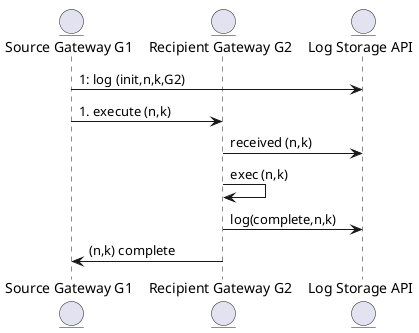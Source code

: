 @startuml

entity "Source Gateway G1" as sg
entity "Recipient Gateway G2" as rg
entity "Log Storage API" as log


sg->log: 1: log (init,n,k,G2)


sg->rg: 1. execute (n,k)
    rg->log: received (n,k)
        rg->rg: exec (n,k)
        rg->log: log(complete,n,k)
        rg->sg: (n,k) complete



@enduml